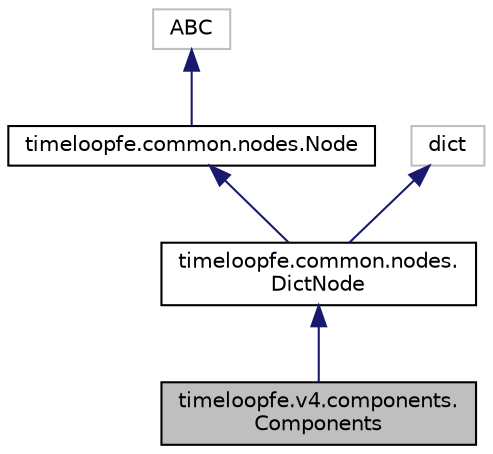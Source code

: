 digraph "timeloopfe.v4.components.Components"
{
 // LATEX_PDF_SIZE
  edge [fontname="Helvetica",fontsize="10",labelfontname="Helvetica",labelfontsize="10"];
  node [fontname="Helvetica",fontsize="10",shape=record];
  Node1 [label="timeloopfe.v4.components.\lComponents",height=0.2,width=0.4,color="black", fillcolor="grey75", style="filled", fontcolor="black",tooltip="A collection of components."];
  Node2 -> Node1 [dir="back",color="midnightblue",fontsize="10",style="solid",fontname="Helvetica"];
  Node2 [label="timeloopfe.common.nodes.\lDictNode",height=0.2,width=0.4,color="black", fillcolor="white", style="filled",URL="$classtimeloopfe_1_1common_1_1nodes_1_1DictNode.html",tooltip="A node that is a dictionary of other nodes."];
  Node3 -> Node2 [dir="back",color="midnightblue",fontsize="10",style="solid",fontname="Helvetica"];
  Node3 [label="timeloopfe.common.nodes.Node",height=0.2,width=0.4,color="black", fillcolor="white", style="filled",URL="$classtimeloopfe_1_1common_1_1nodes_1_1Node.html",tooltip="Base class for all nodes in the hierarchy."];
  Node4 -> Node3 [dir="back",color="midnightblue",fontsize="10",style="solid",fontname="Helvetica"];
  Node4 [label="ABC",height=0.2,width=0.4,color="grey75", fillcolor="white", style="filled",tooltip=" "];
  Node5 -> Node2 [dir="back",color="midnightblue",fontsize="10",style="solid",fontname="Helvetica"];
  Node5 [label="dict",height=0.2,width=0.4,color="grey75", fillcolor="white", style="filled",tooltip=" "];
}
